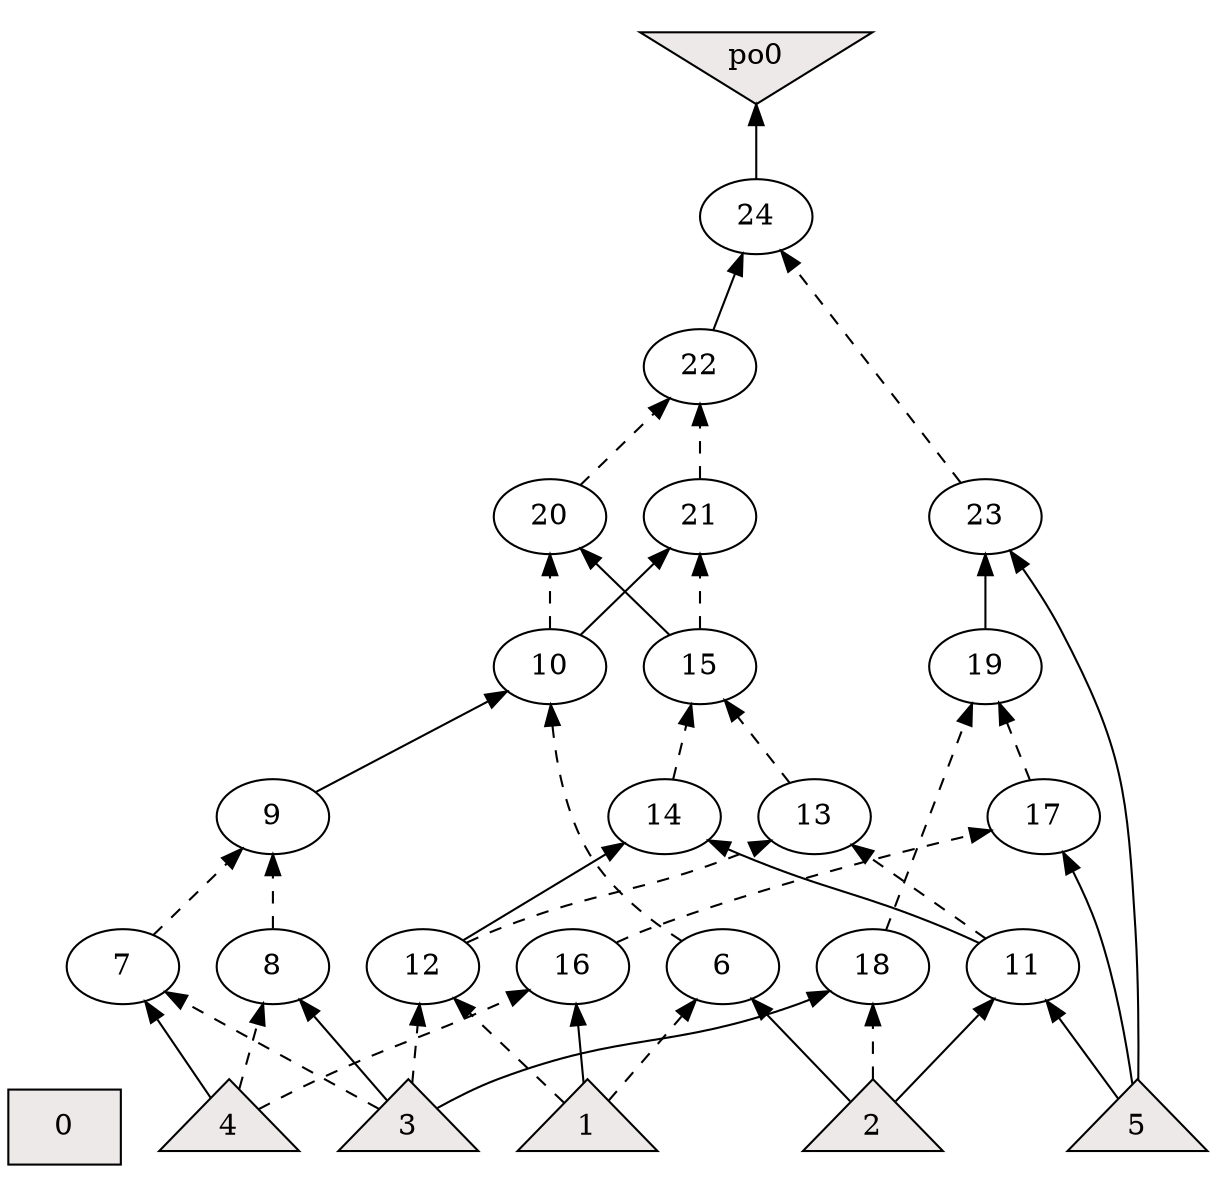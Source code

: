 digraph {
rankdir=BT;
0 [label="0",shape=box,style=filled,fillcolor=snow2]
1 [label="1",shape=triangle,style=filled,fillcolor=snow2]
2 [label="2",shape=triangle,style=filled,fillcolor=snow2]
3 [label="3",shape=triangle,style=filled,fillcolor=snow2]
4 [label="4",shape=triangle,style=filled,fillcolor=snow2]
5 [label="5",shape=triangle,style=filled,fillcolor=snow2]
6 [label="6",shape=ellipse,style=filled,fillcolor=white]
7 [label="7",shape=ellipse,style=filled,fillcolor=white]
8 [label="8",shape=ellipse,style=filled,fillcolor=white]
9 [label="9",shape=ellipse,style=filled,fillcolor=white]
10 [label="10",shape=ellipse,style=filled,fillcolor=white]
11 [label="11",shape=ellipse,style=filled,fillcolor=white]
12 [label="12",shape=ellipse,style=filled,fillcolor=white]
13 [label="13",shape=ellipse,style=filled,fillcolor=white]
14 [label="14",shape=ellipse,style=filled,fillcolor=white]
15 [label="15",shape=ellipse,style=filled,fillcolor=white]
16 [label="16",shape=ellipse,style=filled,fillcolor=white]
17 [label="17",shape=ellipse,style=filled,fillcolor=white]
18 [label="18",shape=ellipse,style=filled,fillcolor=white]
19 [label="19",shape=ellipse,style=filled,fillcolor=white]
20 [label="20",shape=ellipse,style=filled,fillcolor=white]
21 [label="21",shape=ellipse,style=filled,fillcolor=white]
22 [label="22",shape=ellipse,style=filled,fillcolor=white]
23 [label="23",shape=ellipse,style=filled,fillcolor=white]
24 [label="24",shape=ellipse,style=filled,fillcolor=white]
po0 [shape=invtriangle,style=filled,fillcolor=snow2]
1 -> 6 [style=dashed]
2 -> 6 [style=solid]
3 -> 7 [style=dashed]
4 -> 7 [style=solid]
3 -> 8 [style=solid]
4 -> 8 [style=dashed]
7 -> 9 [style=dashed]
8 -> 9 [style=dashed]
6 -> 10 [style=dashed]
9 -> 10 [style=solid]
2 -> 11 [style=solid]
5 -> 11 [style=solid]
1 -> 12 [style=dashed]
3 -> 12 [style=dashed]
11 -> 13 [style=dashed]
12 -> 13 [style=dashed]
11 -> 14 [style=solid]
12 -> 14 [style=solid]
13 -> 15 [style=dashed]
14 -> 15 [style=dashed]
1 -> 16 [style=solid]
4 -> 16 [style=dashed]
5 -> 17 [style=solid]
16 -> 17 [style=dashed]
2 -> 18 [style=dashed]
3 -> 18 [style=solid]
17 -> 19 [style=dashed]
18 -> 19 [style=dashed]
10 -> 20 [style=dashed]
15 -> 20 [style=solid]
10 -> 21 [style=solid]
15 -> 21 [style=dashed]
20 -> 22 [style=dashed]
21 -> 22 [style=dashed]
5 -> 23 [style=solid]
19 -> 23 [style=solid]
22 -> 24 [style=solid]
23 -> 24 [style=dashed]
24 -> po0 [style=solid]
{rank = same; 0; 1; 2; 3; 4; 5; }
{rank = same; 6; 7; 8; 11; 12; 16; 18; }
{rank = same; 9; 13; 14; 17; }
{rank = same; 10; 15; 19; }
{rank = same; 20; 21; 23; }
{rank = same; 22; }
{rank = same; 24; }
{rank = same; po0; }
}
